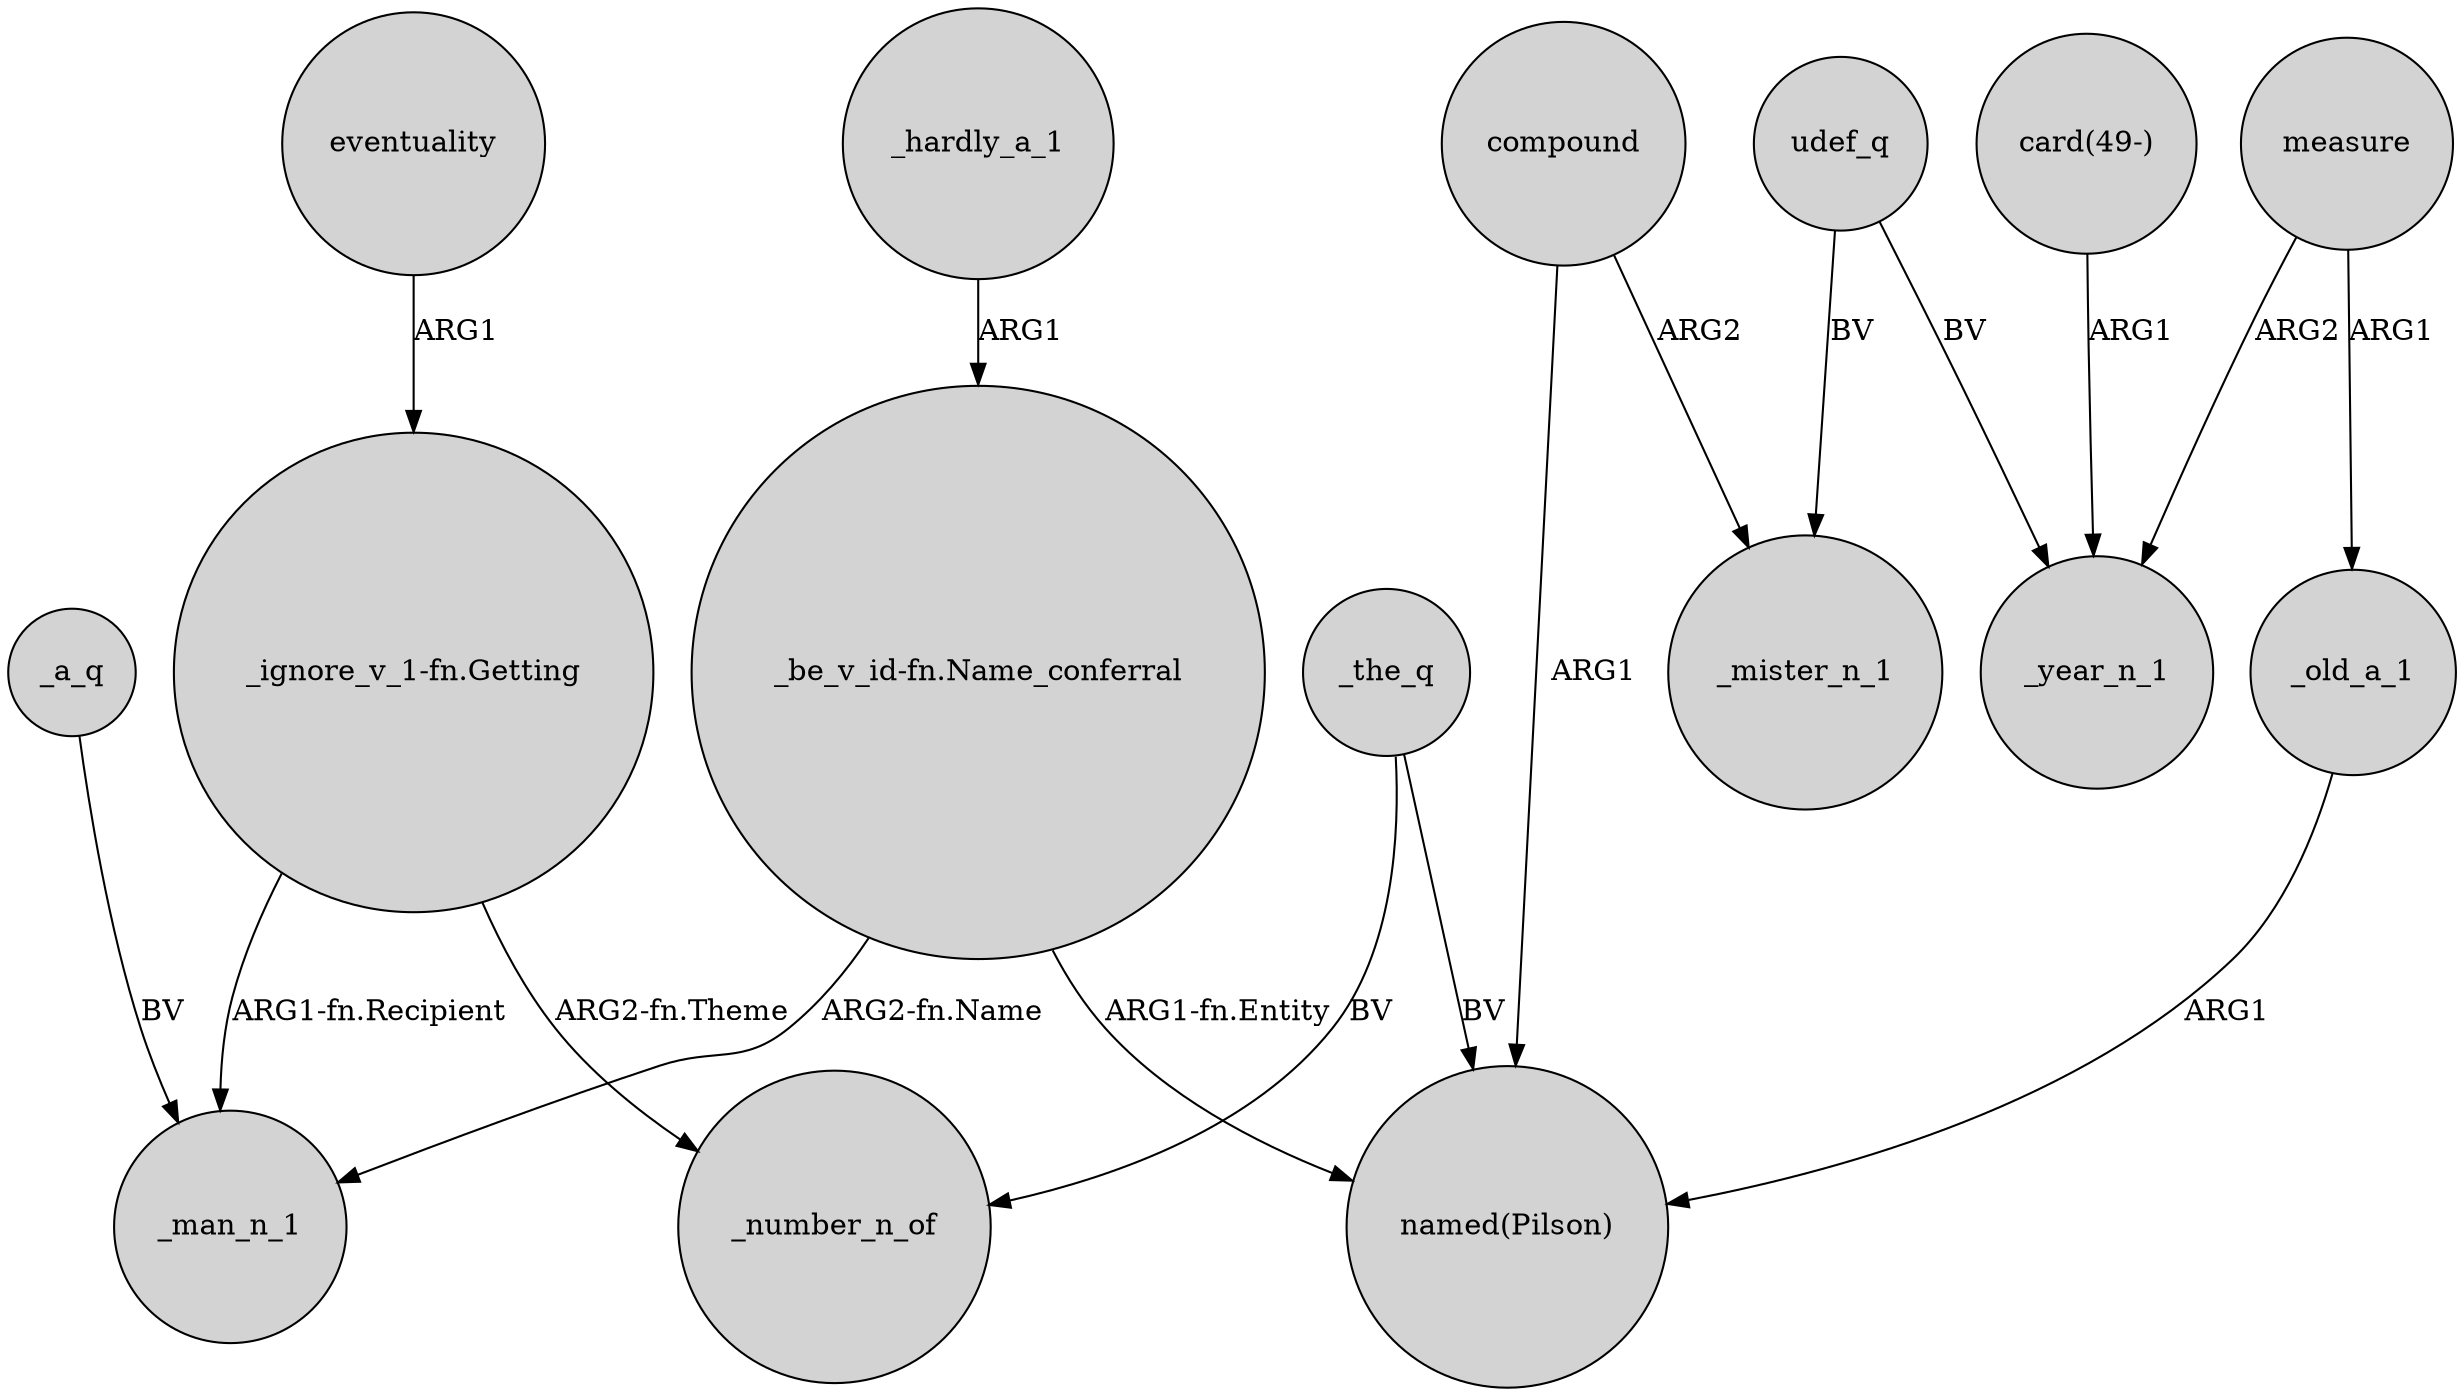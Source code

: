 digraph {
	node [shape=circle style=filled]
	compound -> "named(Pilson)" [label=ARG1]
	udef_q -> _year_n_1 [label=BV]
	"_be_v_id-fn.Name_conferral" -> _man_n_1 [label="ARG2-fn.Name"]
	_the_q -> "named(Pilson)" [label=BV]
	_a_q -> _man_n_1 [label=BV]
	compound -> _mister_n_1 [label=ARG2]
	eventuality -> "_ignore_v_1-fn.Getting" [label=ARG1]
	measure -> _old_a_1 [label=ARG1]
	udef_q -> _mister_n_1 [label=BV]
	"_be_v_id-fn.Name_conferral" -> "named(Pilson)" [label="ARG1-fn.Entity"]
	_hardly_a_1 -> "_be_v_id-fn.Name_conferral" [label=ARG1]
	_the_q -> _number_n_of [label=BV]
	"_ignore_v_1-fn.Getting" -> _number_n_of [label="ARG2-fn.Theme"]
	"card(49-)" -> _year_n_1 [label=ARG1]
	_old_a_1 -> "named(Pilson)" [label=ARG1]
	"_ignore_v_1-fn.Getting" -> _man_n_1 [label="ARG1-fn.Recipient"]
	measure -> _year_n_1 [label=ARG2]
}
